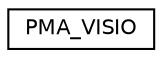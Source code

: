 digraph G
{
  edge [fontname="Helvetica",fontsize="10",labelfontname="Helvetica",labelfontsize="10"];
  node [fontname="Helvetica",fontsize="10",shape=record];
  rankdir="LR";
  Node1 [label="PMA_VISIO",height=0.2,width=0.4,color="black", fillcolor="white", style="filled",URL="$classPMA__VISIO.html",tooltip="This Class inherits the XMLwriter class and helps in developing structure of MS Visio Schema Export..."];
}
